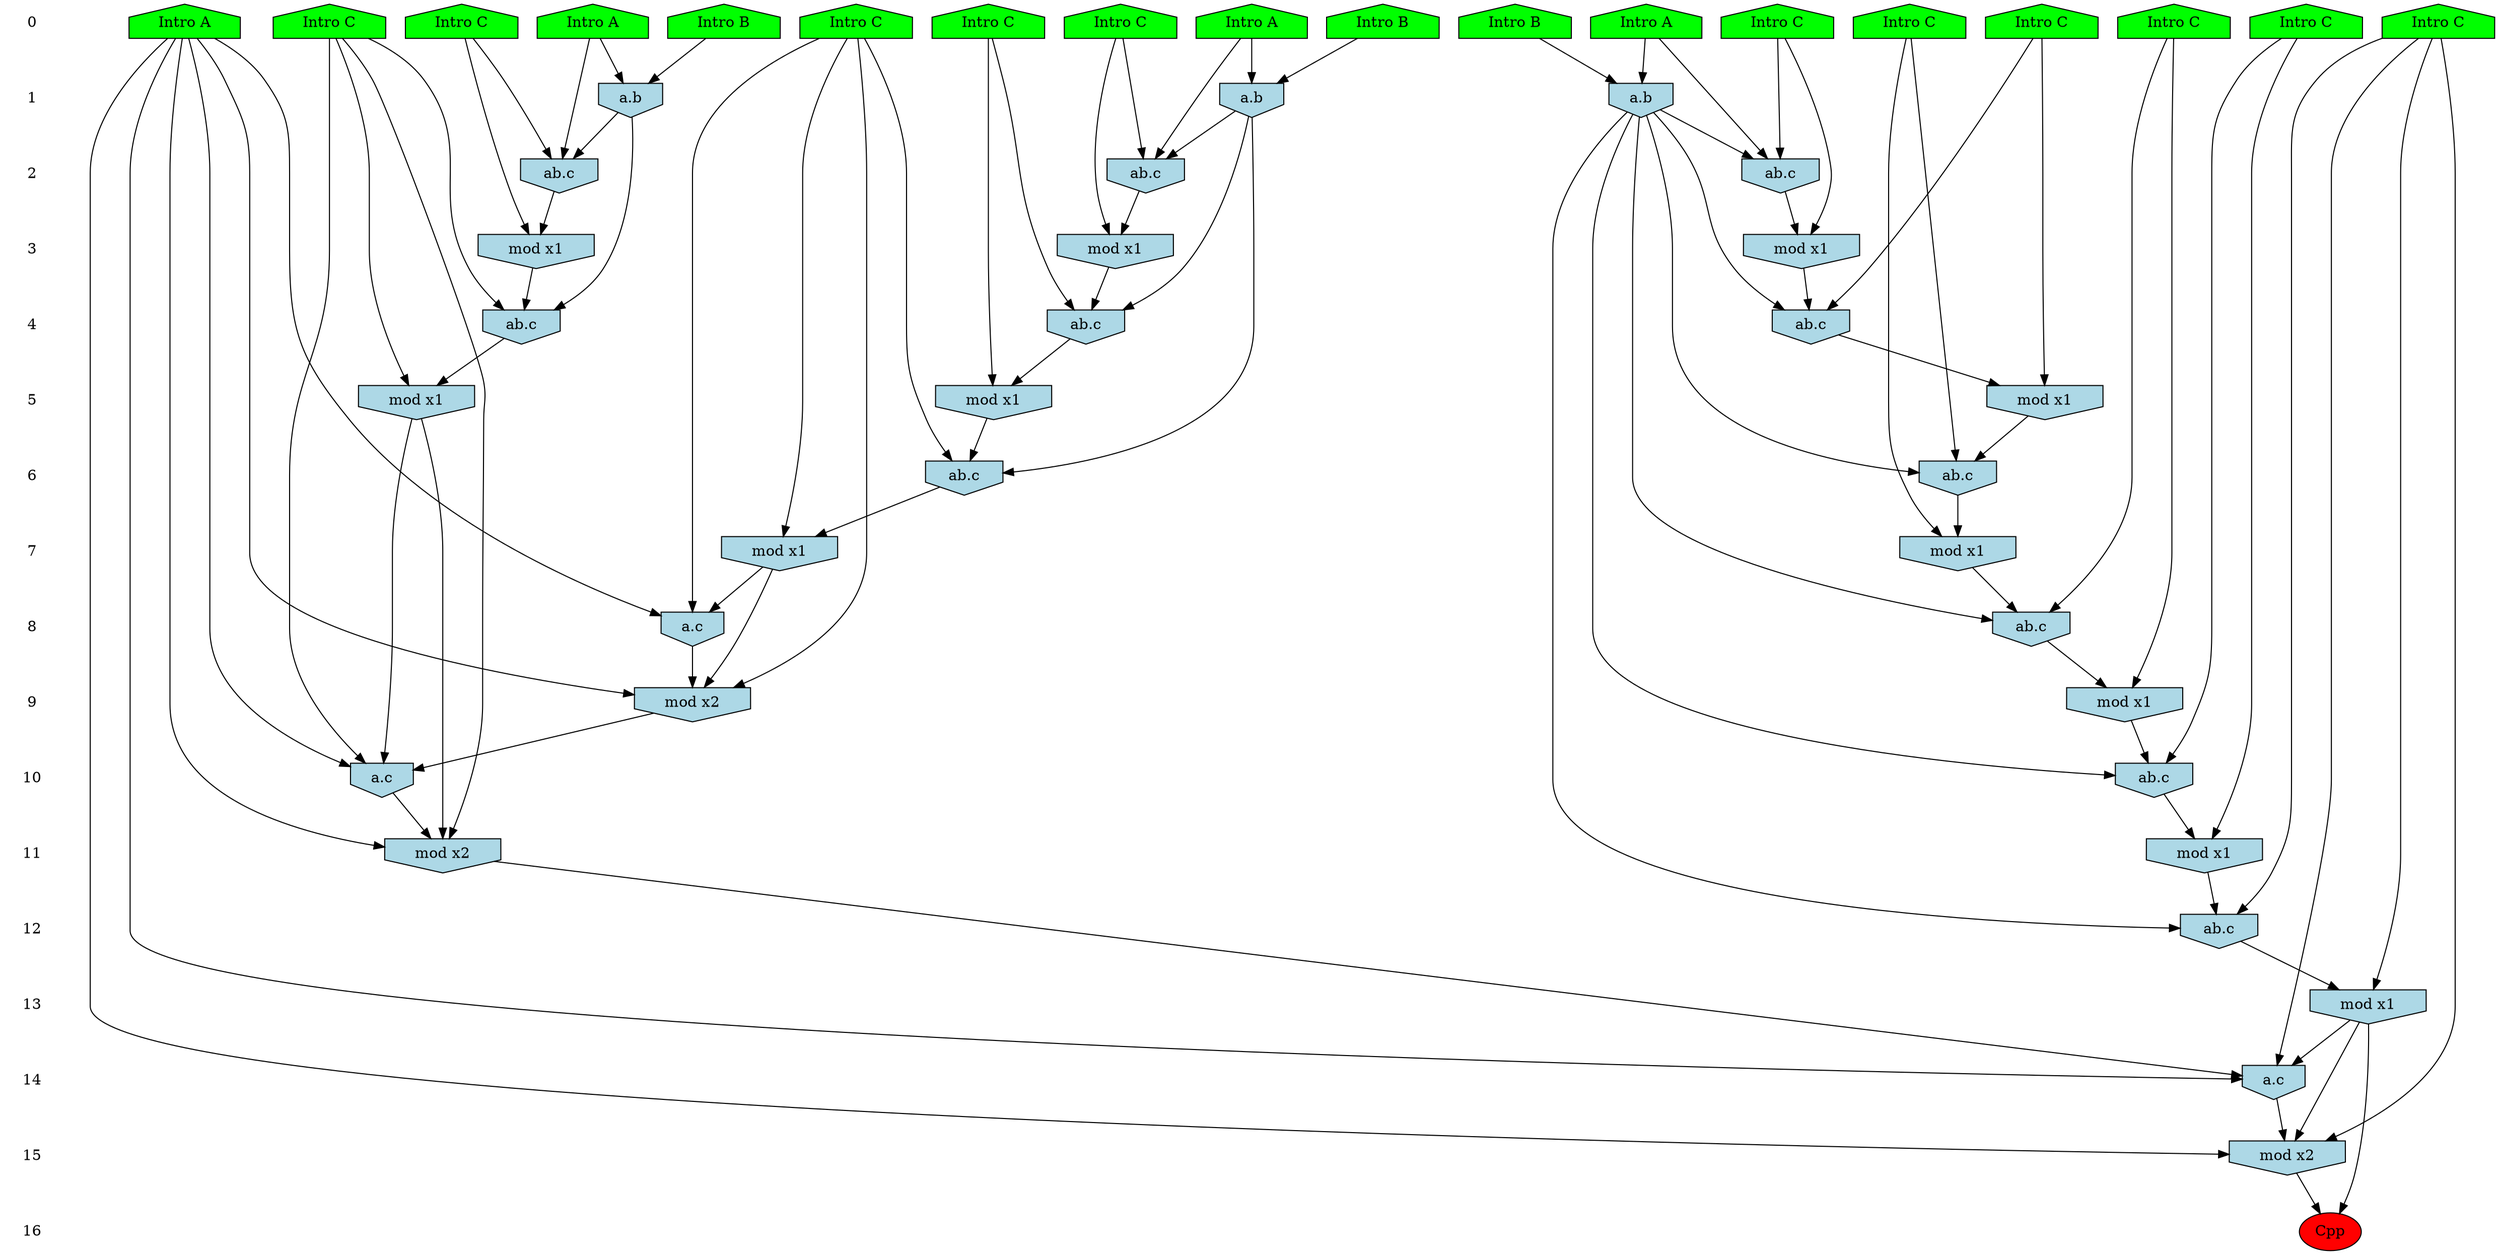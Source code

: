 /* Compression of 1 causal flows obtained in average at 1.902972E+01 t.u */
/* Compressed causal flows were: [3460] */
digraph G{
 ranksep=.5 ; 
{ rank = same ; "0" [shape=plaintext] ; node_1 [label ="Intro A", shape=house, style=filled, fillcolor=green] ;
node_2 [label ="Intro B", shape=house, style=filled, fillcolor=green] ;
node_3 [label ="Intro A", shape=house, style=filled, fillcolor=green] ;
node_4 [label ="Intro A", shape=house, style=filled, fillcolor=green] ;
node_5 [label ="Intro A", shape=house, style=filled, fillcolor=green] ;
node_6 [label ="Intro B", shape=house, style=filled, fillcolor=green] ;
node_7 [label ="Intro B", shape=house, style=filled, fillcolor=green] ;
node_8 [label ="Intro C", shape=house, style=filled, fillcolor=green] ;
node_9 [label ="Intro C", shape=house, style=filled, fillcolor=green] ;
node_10 [label ="Intro C", shape=house, style=filled, fillcolor=green] ;
node_11 [label ="Intro C", shape=house, style=filled, fillcolor=green] ;
node_12 [label ="Intro C", shape=house, style=filled, fillcolor=green] ;
node_13 [label ="Intro C", shape=house, style=filled, fillcolor=green] ;
node_14 [label ="Intro C", shape=house, style=filled, fillcolor=green] ;
node_15 [label ="Intro C", shape=house, style=filled, fillcolor=green] ;
node_16 [label ="Intro C", shape=house, style=filled, fillcolor=green] ;
node_17 [label ="Intro C", shape=house, style=filled, fillcolor=green] ;
node_18 [label ="Intro C", shape=house, style=filled, fillcolor=green] ;
}
{ rank = same ; "1" [shape=plaintext] ; node_19 [label="a.b", shape=invhouse, style=filled, fillcolor = lightblue] ;
node_20 [label="a.b", shape=invhouse, style=filled, fillcolor = lightblue] ;
node_24 [label="a.b", shape=invhouse, style=filled, fillcolor = lightblue] ;
}
{ rank = same ; "2" [shape=plaintext] ; node_21 [label="ab.c", shape=invhouse, style=filled, fillcolor = lightblue] ;
node_25 [label="ab.c", shape=invhouse, style=filled, fillcolor = lightblue] ;
node_29 [label="ab.c", shape=invhouse, style=filled, fillcolor = lightblue] ;
}
{ rank = same ; "3" [shape=plaintext] ; node_22 [label="mod x1", shape=invhouse, style=filled, fillcolor = lightblue] ;
node_26 [label="mod x1", shape=invhouse, style=filled, fillcolor = lightblue] ;
node_32 [label="mod x1", shape=invhouse, style=filled, fillcolor = lightblue] ;
}
{ rank = same ; "4" [shape=plaintext] ; node_23 [label="ab.c", shape=invhouse, style=filled, fillcolor = lightblue] ;
node_30 [label="ab.c", shape=invhouse, style=filled, fillcolor = lightblue] ;
node_33 [label="ab.c", shape=invhouse, style=filled, fillcolor = lightblue] ;
}
{ rank = same ; "5" [shape=plaintext] ; node_27 [label="mod x1", shape=invhouse, style=filled, fillcolor = lightblue] ;
node_34 [label="mod x1", shape=invhouse, style=filled, fillcolor = lightblue] ;
node_35 [label="mod x1", shape=invhouse, style=filled, fillcolor = lightblue] ;
}
{ rank = same ; "6" [shape=plaintext] ; node_28 [label="ab.c", shape=invhouse, style=filled, fillcolor = lightblue] ;
node_36 [label="ab.c", shape=invhouse, style=filled, fillcolor = lightblue] ;
}
{ rank = same ; "7" [shape=plaintext] ; node_31 [label="mod x1", shape=invhouse, style=filled, fillcolor = lightblue] ;
node_39 [label="mod x1", shape=invhouse, style=filled, fillcolor = lightblue] ;
}
{ rank = same ; "8" [shape=plaintext] ; node_37 [label="a.c", shape=invhouse, style=filled, fillcolor = lightblue] ;
node_40 [label="ab.c", shape=invhouse, style=filled, fillcolor = lightblue] ;
}
{ rank = same ; "9" [shape=plaintext] ; node_38 [label="mod x2", shape=invhouse, style=filled, fillcolor = lightblue] ;
node_42 [label="mod x1", shape=invhouse, style=filled, fillcolor = lightblue] ;
}
{ rank = same ; "10" [shape=plaintext] ; node_41 [label="a.c", shape=invhouse, style=filled, fillcolor = lightblue] ;
node_43 [label="ab.c", shape=invhouse, style=filled, fillcolor = lightblue] ;
}
{ rank = same ; "11" [shape=plaintext] ; node_44 [label="mod x1", shape=invhouse, style=filled, fillcolor = lightblue] ;
node_46 [label="mod x2", shape=invhouse, style=filled, fillcolor = lightblue] ;
}
{ rank = same ; "12" [shape=plaintext] ; node_45 [label="ab.c", shape=invhouse, style=filled, fillcolor = lightblue] ;
}
{ rank = same ; "13" [shape=plaintext] ; node_47 [label="mod x1", shape=invhouse, style=filled, fillcolor = lightblue] ;
}
{ rank = same ; "14" [shape=plaintext] ; node_48 [label="a.c", shape=invhouse, style=filled, fillcolor = lightblue] ;
}
{ rank = same ; "15" [shape=plaintext] ; node_49 [label="mod x2", shape=invhouse, style=filled, fillcolor = lightblue] ;
}
{ rank = same ; "16" [shape=plaintext] ; node_50 [label ="Cpp", style=filled, fillcolor=red] ;
}
"0" -> "1" [style="invis"]; 
"1" -> "2" [style="invis"]; 
"2" -> "3" [style="invis"]; 
"3" -> "4" [style="invis"]; 
"4" -> "5" [style="invis"]; 
"5" -> "6" [style="invis"]; 
"6" -> "7" [style="invis"]; 
"7" -> "8" [style="invis"]; 
"8" -> "9" [style="invis"]; 
"9" -> "10" [style="invis"]; 
"10" -> "11" [style="invis"]; 
"11" -> "12" [style="invis"]; 
"12" -> "13" [style="invis"]; 
"13" -> "14" [style="invis"]; 
"14" -> "15" [style="invis"]; 
"15" -> "16" [style="invis"]; 
node_3 -> node_19
node_7 -> node_19
node_4 -> node_20
node_6 -> node_20
node_3 -> node_21
node_11 -> node_21
node_19 -> node_21
node_11 -> node_22
node_21 -> node_22
node_15 -> node_23
node_19 -> node_23
node_22 -> node_23
node_1 -> node_24
node_2 -> node_24
node_1 -> node_25
node_10 -> node_25
node_24 -> node_25
node_10 -> node_26
node_25 -> node_26
node_15 -> node_27
node_23 -> node_27
node_17 -> node_28
node_19 -> node_28
node_27 -> node_28
node_4 -> node_29
node_9 -> node_29
node_20 -> node_29
node_14 -> node_30
node_24 -> node_30
node_26 -> node_30
node_17 -> node_31
node_28 -> node_31
node_9 -> node_32
node_29 -> node_32
node_12 -> node_33
node_20 -> node_33
node_32 -> node_33
node_12 -> node_34
node_33 -> node_34
node_14 -> node_35
node_30 -> node_35
node_16 -> node_36
node_24 -> node_36
node_35 -> node_36
node_5 -> node_37
node_17 -> node_37
node_31 -> node_37
node_5 -> node_38
node_17 -> node_38
node_31 -> node_38
node_37 -> node_38
node_16 -> node_39
node_36 -> node_39
node_18 -> node_40
node_24 -> node_40
node_39 -> node_40
node_5 -> node_41
node_12 -> node_41
node_34 -> node_41
node_38 -> node_41
node_18 -> node_42
node_40 -> node_42
node_13 -> node_43
node_24 -> node_43
node_42 -> node_43
node_13 -> node_44
node_43 -> node_44
node_8 -> node_45
node_24 -> node_45
node_44 -> node_45
node_5 -> node_46
node_12 -> node_46
node_34 -> node_46
node_41 -> node_46
node_8 -> node_47
node_45 -> node_47
node_5 -> node_48
node_8 -> node_48
node_46 -> node_48
node_47 -> node_48
node_5 -> node_49
node_8 -> node_49
node_47 -> node_49
node_48 -> node_49
node_47 -> node_50
node_49 -> node_50
}
/*
 Dot generation time: 0.000841
*/